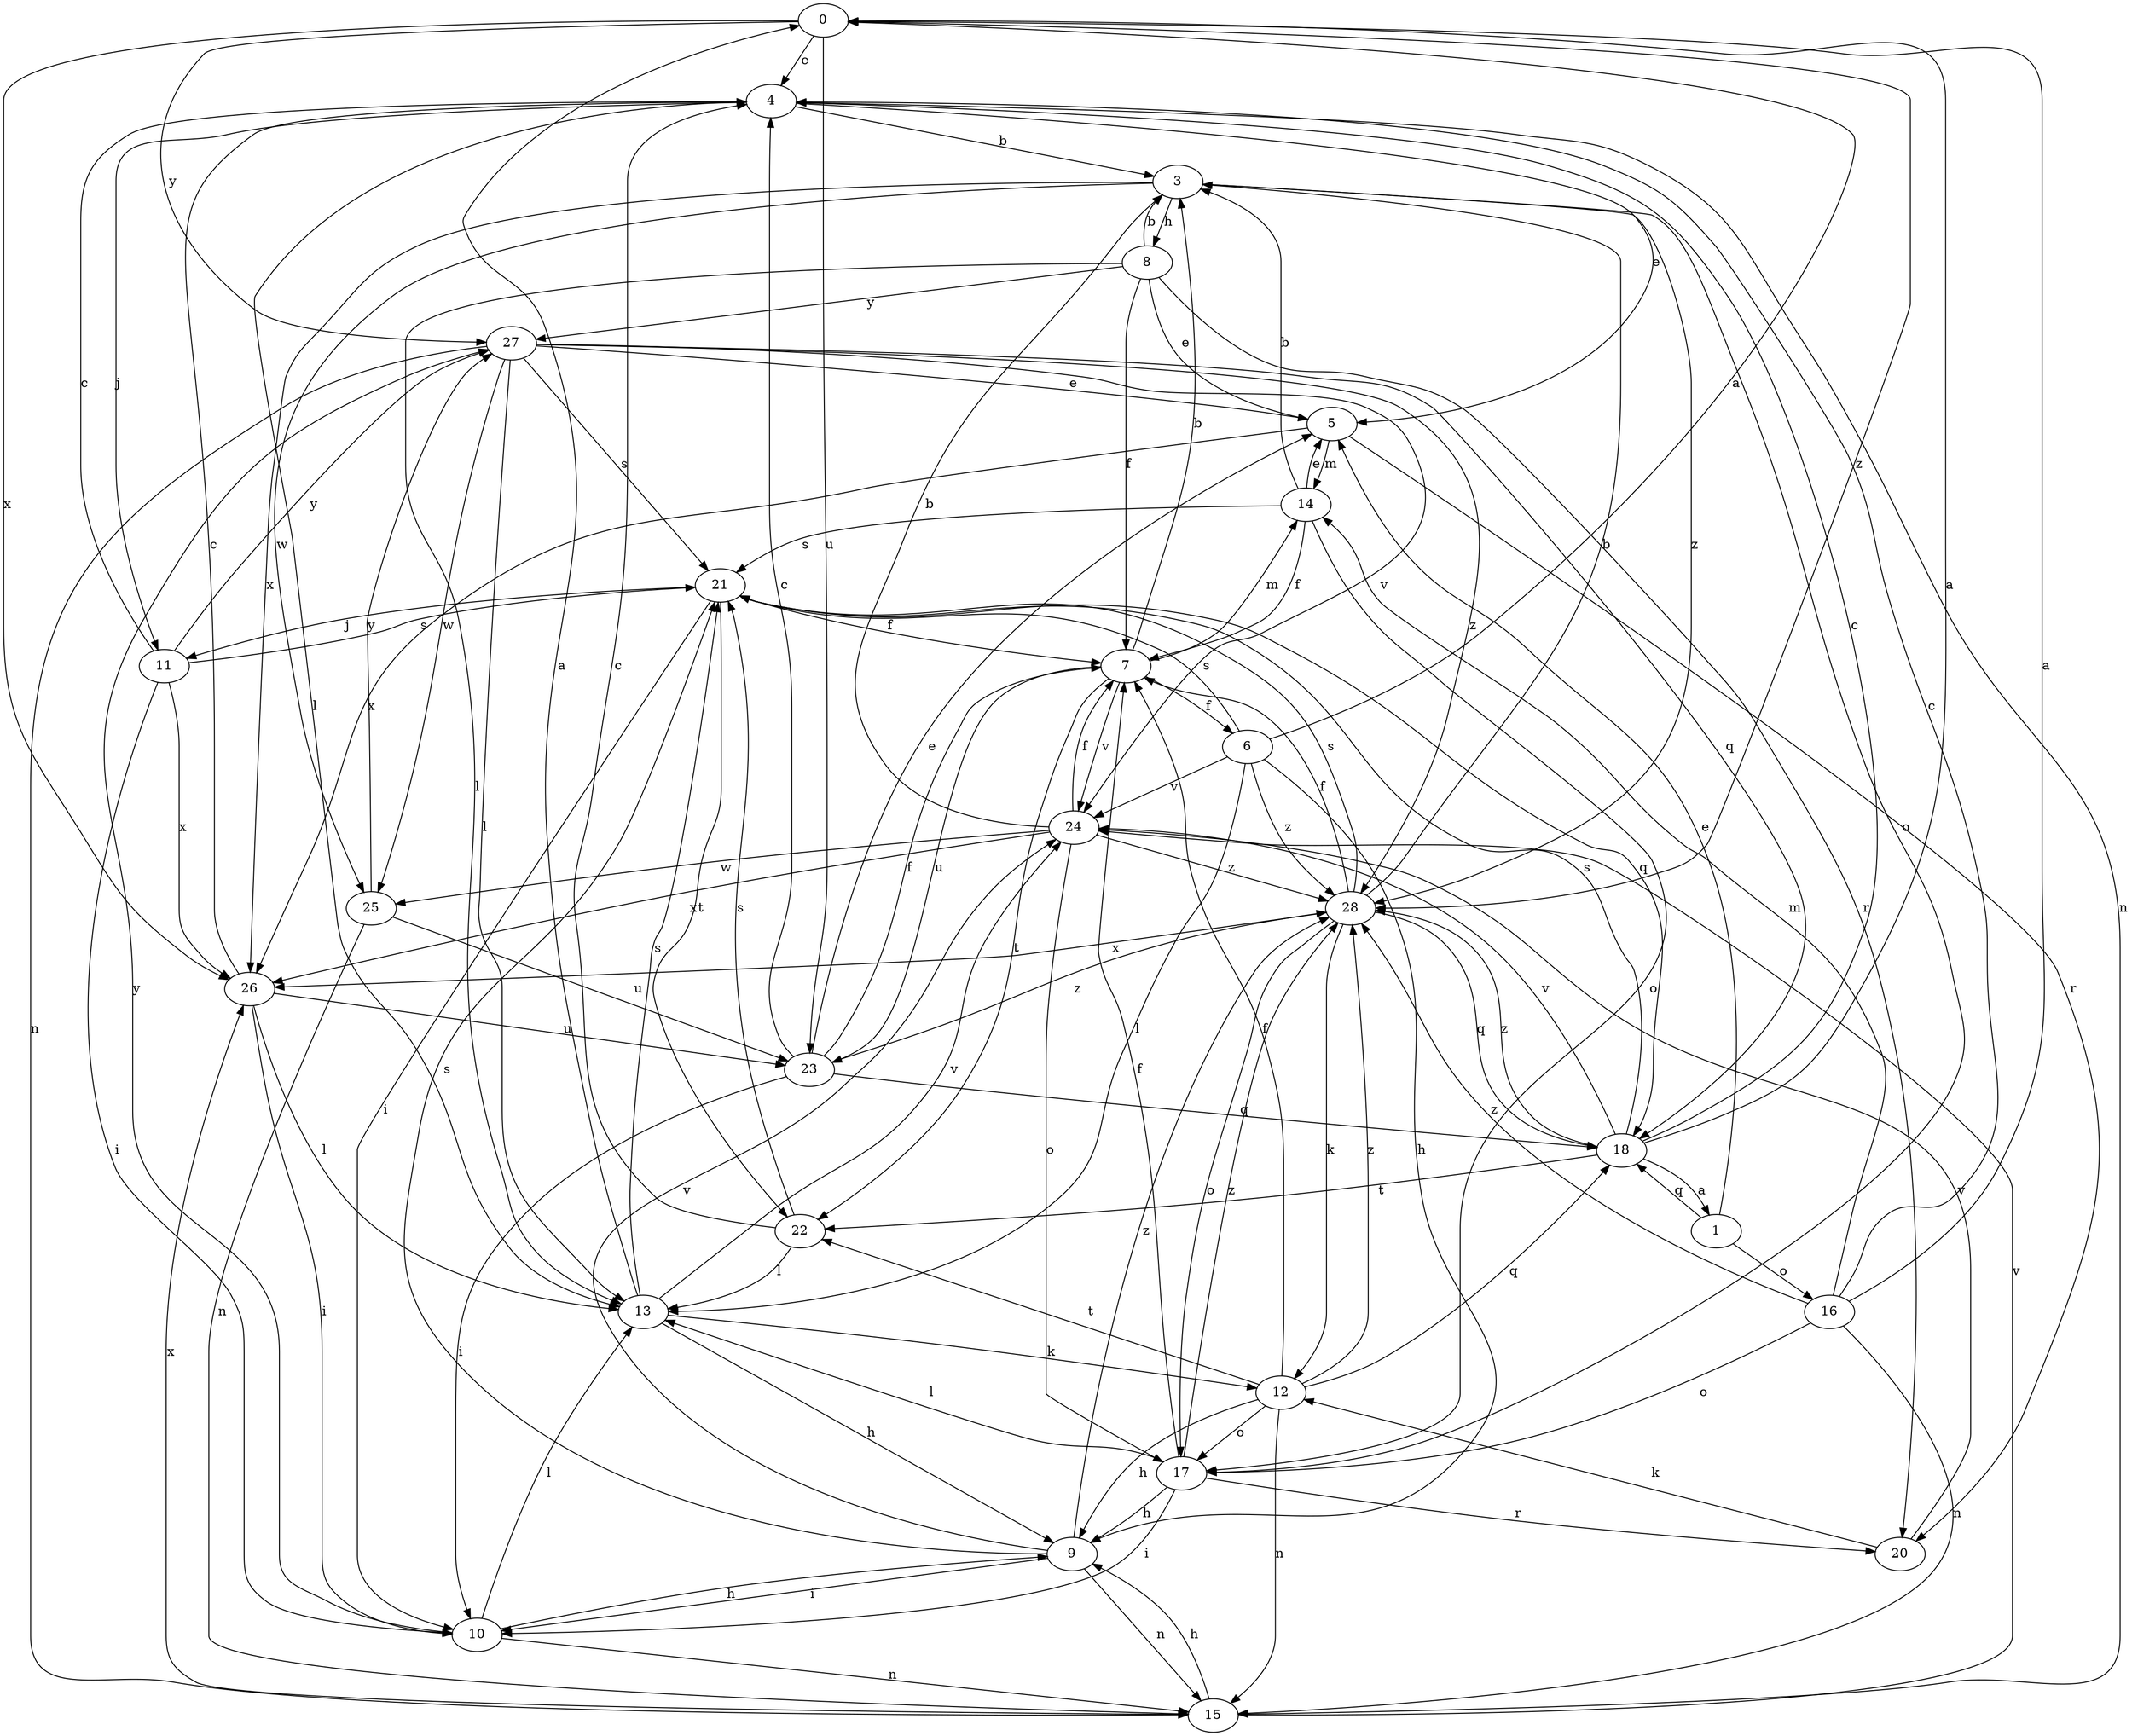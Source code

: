 strict digraph  {
0;
1;
3;
4;
5;
6;
7;
8;
9;
10;
11;
12;
13;
14;
15;
16;
17;
18;
20;
21;
22;
23;
24;
25;
26;
27;
28;
0 -> 4  [label=c];
0 -> 23  [label=u];
0 -> 26  [label=x];
0 -> 27  [label=y];
0 -> 28  [label=z];
1 -> 5  [label=e];
1 -> 16  [label=o];
1 -> 18  [label=q];
3 -> 8  [label=h];
3 -> 17  [label=o];
3 -> 25  [label=w];
3 -> 26  [label=x];
3 -> 28  [label=z];
4 -> 3  [label=b];
4 -> 5  [label=e];
4 -> 11  [label=j];
4 -> 13  [label=l];
4 -> 15  [label=n];
5 -> 14  [label=m];
5 -> 20  [label=r];
5 -> 26  [label=x];
6 -> 0  [label=a];
6 -> 9  [label=h];
6 -> 13  [label=l];
6 -> 21  [label=s];
6 -> 24  [label=v];
6 -> 28  [label=z];
7 -> 3  [label=b];
7 -> 6  [label=f];
7 -> 14  [label=m];
7 -> 22  [label=t];
7 -> 23  [label=u];
7 -> 24  [label=v];
8 -> 3  [label=b];
8 -> 5  [label=e];
8 -> 7  [label=f];
8 -> 13  [label=l];
8 -> 20  [label=r];
8 -> 27  [label=y];
9 -> 10  [label=i];
9 -> 15  [label=n];
9 -> 21  [label=s];
9 -> 24  [label=v];
9 -> 28  [label=z];
10 -> 9  [label=h];
10 -> 13  [label=l];
10 -> 15  [label=n];
10 -> 27  [label=y];
11 -> 4  [label=c];
11 -> 10  [label=i];
11 -> 21  [label=s];
11 -> 26  [label=x];
11 -> 27  [label=y];
12 -> 7  [label=f];
12 -> 9  [label=h];
12 -> 15  [label=n];
12 -> 17  [label=o];
12 -> 18  [label=q];
12 -> 22  [label=t];
12 -> 28  [label=z];
13 -> 0  [label=a];
13 -> 9  [label=h];
13 -> 12  [label=k];
13 -> 21  [label=s];
13 -> 24  [label=v];
14 -> 3  [label=b];
14 -> 5  [label=e];
14 -> 7  [label=f];
14 -> 17  [label=o];
14 -> 21  [label=s];
15 -> 9  [label=h];
15 -> 24  [label=v];
15 -> 26  [label=x];
16 -> 0  [label=a];
16 -> 4  [label=c];
16 -> 14  [label=m];
16 -> 15  [label=n];
16 -> 17  [label=o];
16 -> 28  [label=z];
17 -> 7  [label=f];
17 -> 9  [label=h];
17 -> 10  [label=i];
17 -> 13  [label=l];
17 -> 20  [label=r];
17 -> 28  [label=z];
18 -> 0  [label=a];
18 -> 1  [label=a];
18 -> 4  [label=c];
18 -> 21  [label=s];
18 -> 22  [label=t];
18 -> 24  [label=v];
18 -> 28  [label=z];
20 -> 12  [label=k];
20 -> 24  [label=v];
21 -> 7  [label=f];
21 -> 10  [label=i];
21 -> 11  [label=j];
21 -> 18  [label=q];
21 -> 22  [label=t];
22 -> 4  [label=c];
22 -> 13  [label=l];
22 -> 21  [label=s];
23 -> 4  [label=c];
23 -> 5  [label=e];
23 -> 7  [label=f];
23 -> 10  [label=i];
23 -> 18  [label=q];
23 -> 28  [label=z];
24 -> 3  [label=b];
24 -> 7  [label=f];
24 -> 17  [label=o];
24 -> 25  [label=w];
24 -> 26  [label=x];
24 -> 28  [label=z];
25 -> 15  [label=n];
25 -> 23  [label=u];
25 -> 27  [label=y];
26 -> 4  [label=c];
26 -> 10  [label=i];
26 -> 13  [label=l];
26 -> 23  [label=u];
27 -> 5  [label=e];
27 -> 13  [label=l];
27 -> 15  [label=n];
27 -> 18  [label=q];
27 -> 21  [label=s];
27 -> 24  [label=v];
27 -> 25  [label=w];
27 -> 28  [label=z];
28 -> 3  [label=b];
28 -> 7  [label=f];
28 -> 12  [label=k];
28 -> 17  [label=o];
28 -> 18  [label=q];
28 -> 21  [label=s];
28 -> 26  [label=x];
}
